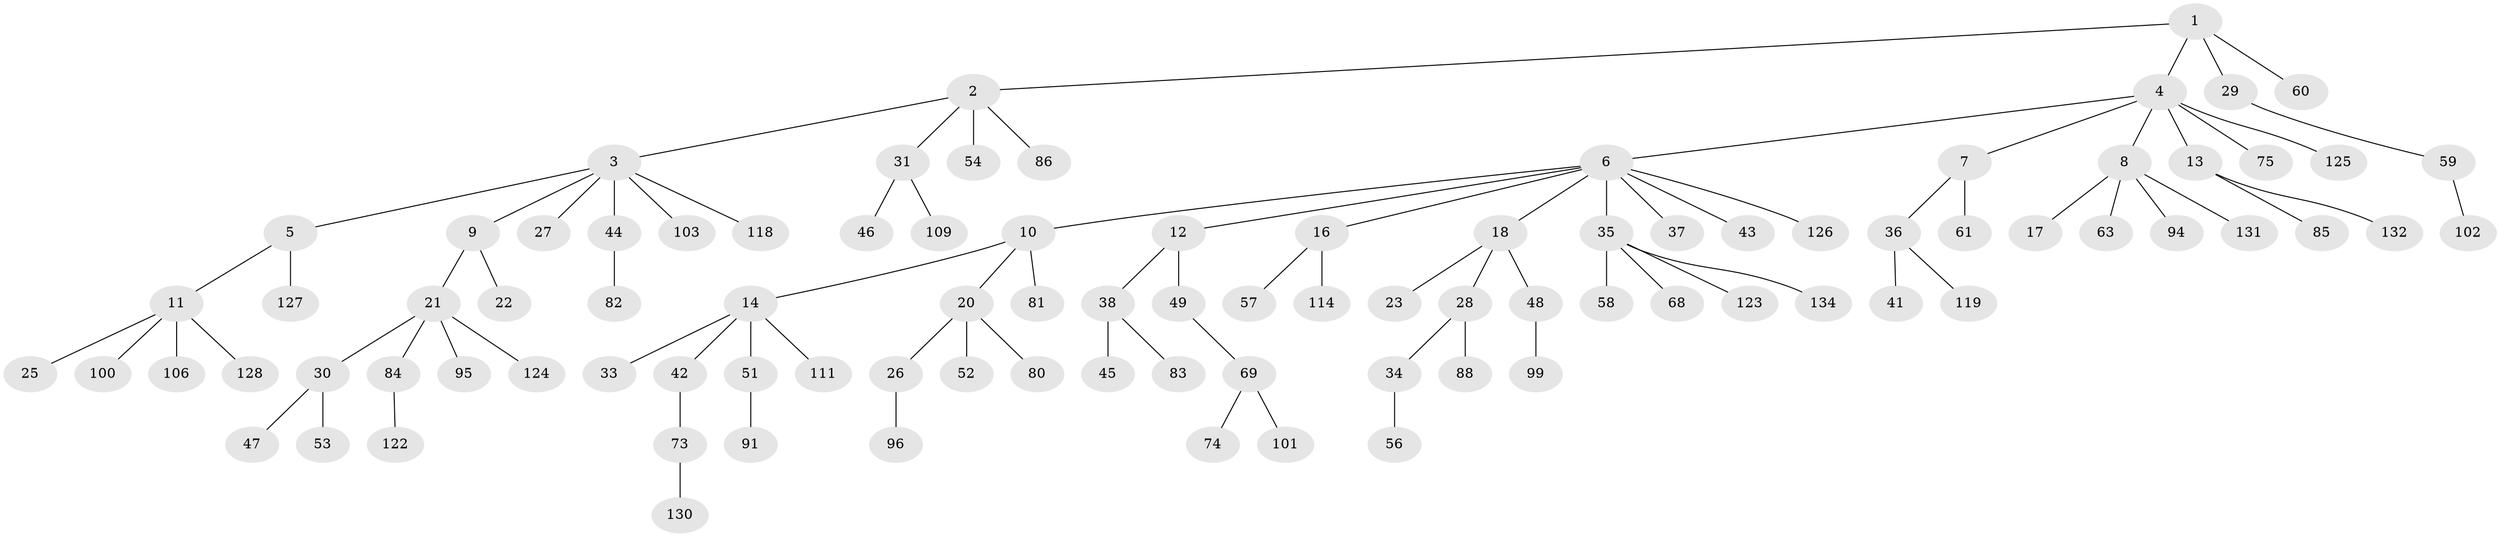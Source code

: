 // original degree distribution, {5: 0.03676470588235294, 6: 0.029411764705882353, 7: 0.014705882352941176, 3: 0.11029411764705882, 9: 0.007352941176470588, 2: 0.27941176470588236, 1: 0.5073529411764706, 4: 0.014705882352941176}
// Generated by graph-tools (version 1.1) at 2025/11/02/27/25 16:11:28]
// undirected, 93 vertices, 92 edges
graph export_dot {
graph [start="1"]
  node [color=gray90,style=filled];
  1 [super="+92"];
  2 [super="+55"];
  3 [super="+15"];
  4 [super="+71"];
  5 [super="+104"];
  6 [super="+24"];
  7;
  8 [super="+107"];
  9;
  10 [super="+67"];
  11 [super="+76"];
  12;
  13 [super="+32"];
  14 [super="+65"];
  16 [super="+97"];
  17;
  18 [super="+19"];
  20 [super="+133"];
  21 [super="+39"];
  22 [super="+116"];
  23 [super="+129"];
  25 [super="+112"];
  26 [super="+121"];
  27;
  28 [super="+136"];
  29 [super="+40"];
  30;
  31;
  33;
  34;
  35 [super="+93"];
  36 [super="+62"];
  37 [super="+117"];
  38 [super="+50"];
  41 [super="+108"];
  42 [super="+66"];
  43;
  44 [super="+77"];
  45 [super="+79"];
  46 [super="+113"];
  47 [super="+72"];
  48;
  49 [super="+64"];
  51;
  52;
  53 [super="+78"];
  54;
  56 [super="+90"];
  57 [super="+115"];
  58;
  59;
  60;
  61;
  63 [super="+87"];
  68;
  69 [super="+70"];
  73 [super="+89"];
  74;
  75;
  80 [super="+98"];
  81;
  82;
  83;
  84;
  85;
  86;
  88;
  91 [super="+105"];
  94;
  95;
  96;
  99;
  100;
  101;
  102 [super="+110"];
  103;
  106 [super="+135"];
  109 [super="+120"];
  111;
  114;
  118;
  119;
  122;
  123;
  124;
  125;
  126;
  127;
  128;
  130;
  131;
  132;
  134;
  1 -- 2;
  1 -- 4;
  1 -- 29;
  1 -- 60;
  2 -- 3;
  2 -- 31;
  2 -- 54;
  2 -- 86;
  3 -- 5;
  3 -- 9;
  3 -- 44;
  3 -- 103;
  3 -- 118;
  3 -- 27;
  4 -- 6;
  4 -- 7;
  4 -- 8;
  4 -- 13;
  4 -- 75;
  4 -- 125;
  5 -- 11;
  5 -- 127;
  6 -- 10;
  6 -- 12;
  6 -- 16;
  6 -- 18;
  6 -- 35;
  6 -- 37;
  6 -- 126;
  6 -- 43;
  7 -- 36;
  7 -- 61;
  8 -- 17;
  8 -- 63;
  8 -- 94;
  8 -- 131;
  9 -- 21;
  9 -- 22;
  10 -- 14;
  10 -- 20;
  10 -- 81;
  11 -- 25;
  11 -- 100;
  11 -- 106;
  11 -- 128;
  12 -- 38;
  12 -- 49;
  13 -- 132;
  13 -- 85;
  14 -- 33;
  14 -- 42;
  14 -- 51;
  14 -- 111;
  16 -- 57;
  16 -- 114;
  18 -- 28;
  18 -- 48;
  18 -- 23;
  20 -- 26;
  20 -- 52;
  20 -- 80;
  21 -- 30;
  21 -- 95;
  21 -- 124;
  21 -- 84;
  26 -- 96;
  28 -- 34;
  28 -- 88;
  29 -- 59;
  30 -- 47;
  30 -- 53;
  31 -- 46;
  31 -- 109;
  34 -- 56;
  35 -- 58;
  35 -- 68;
  35 -- 123;
  35 -- 134;
  36 -- 41;
  36 -- 119;
  38 -- 45;
  38 -- 83;
  42 -- 73;
  44 -- 82;
  48 -- 99;
  49 -- 69;
  51 -- 91;
  59 -- 102;
  69 -- 74;
  69 -- 101;
  73 -- 130;
  84 -- 122;
}
